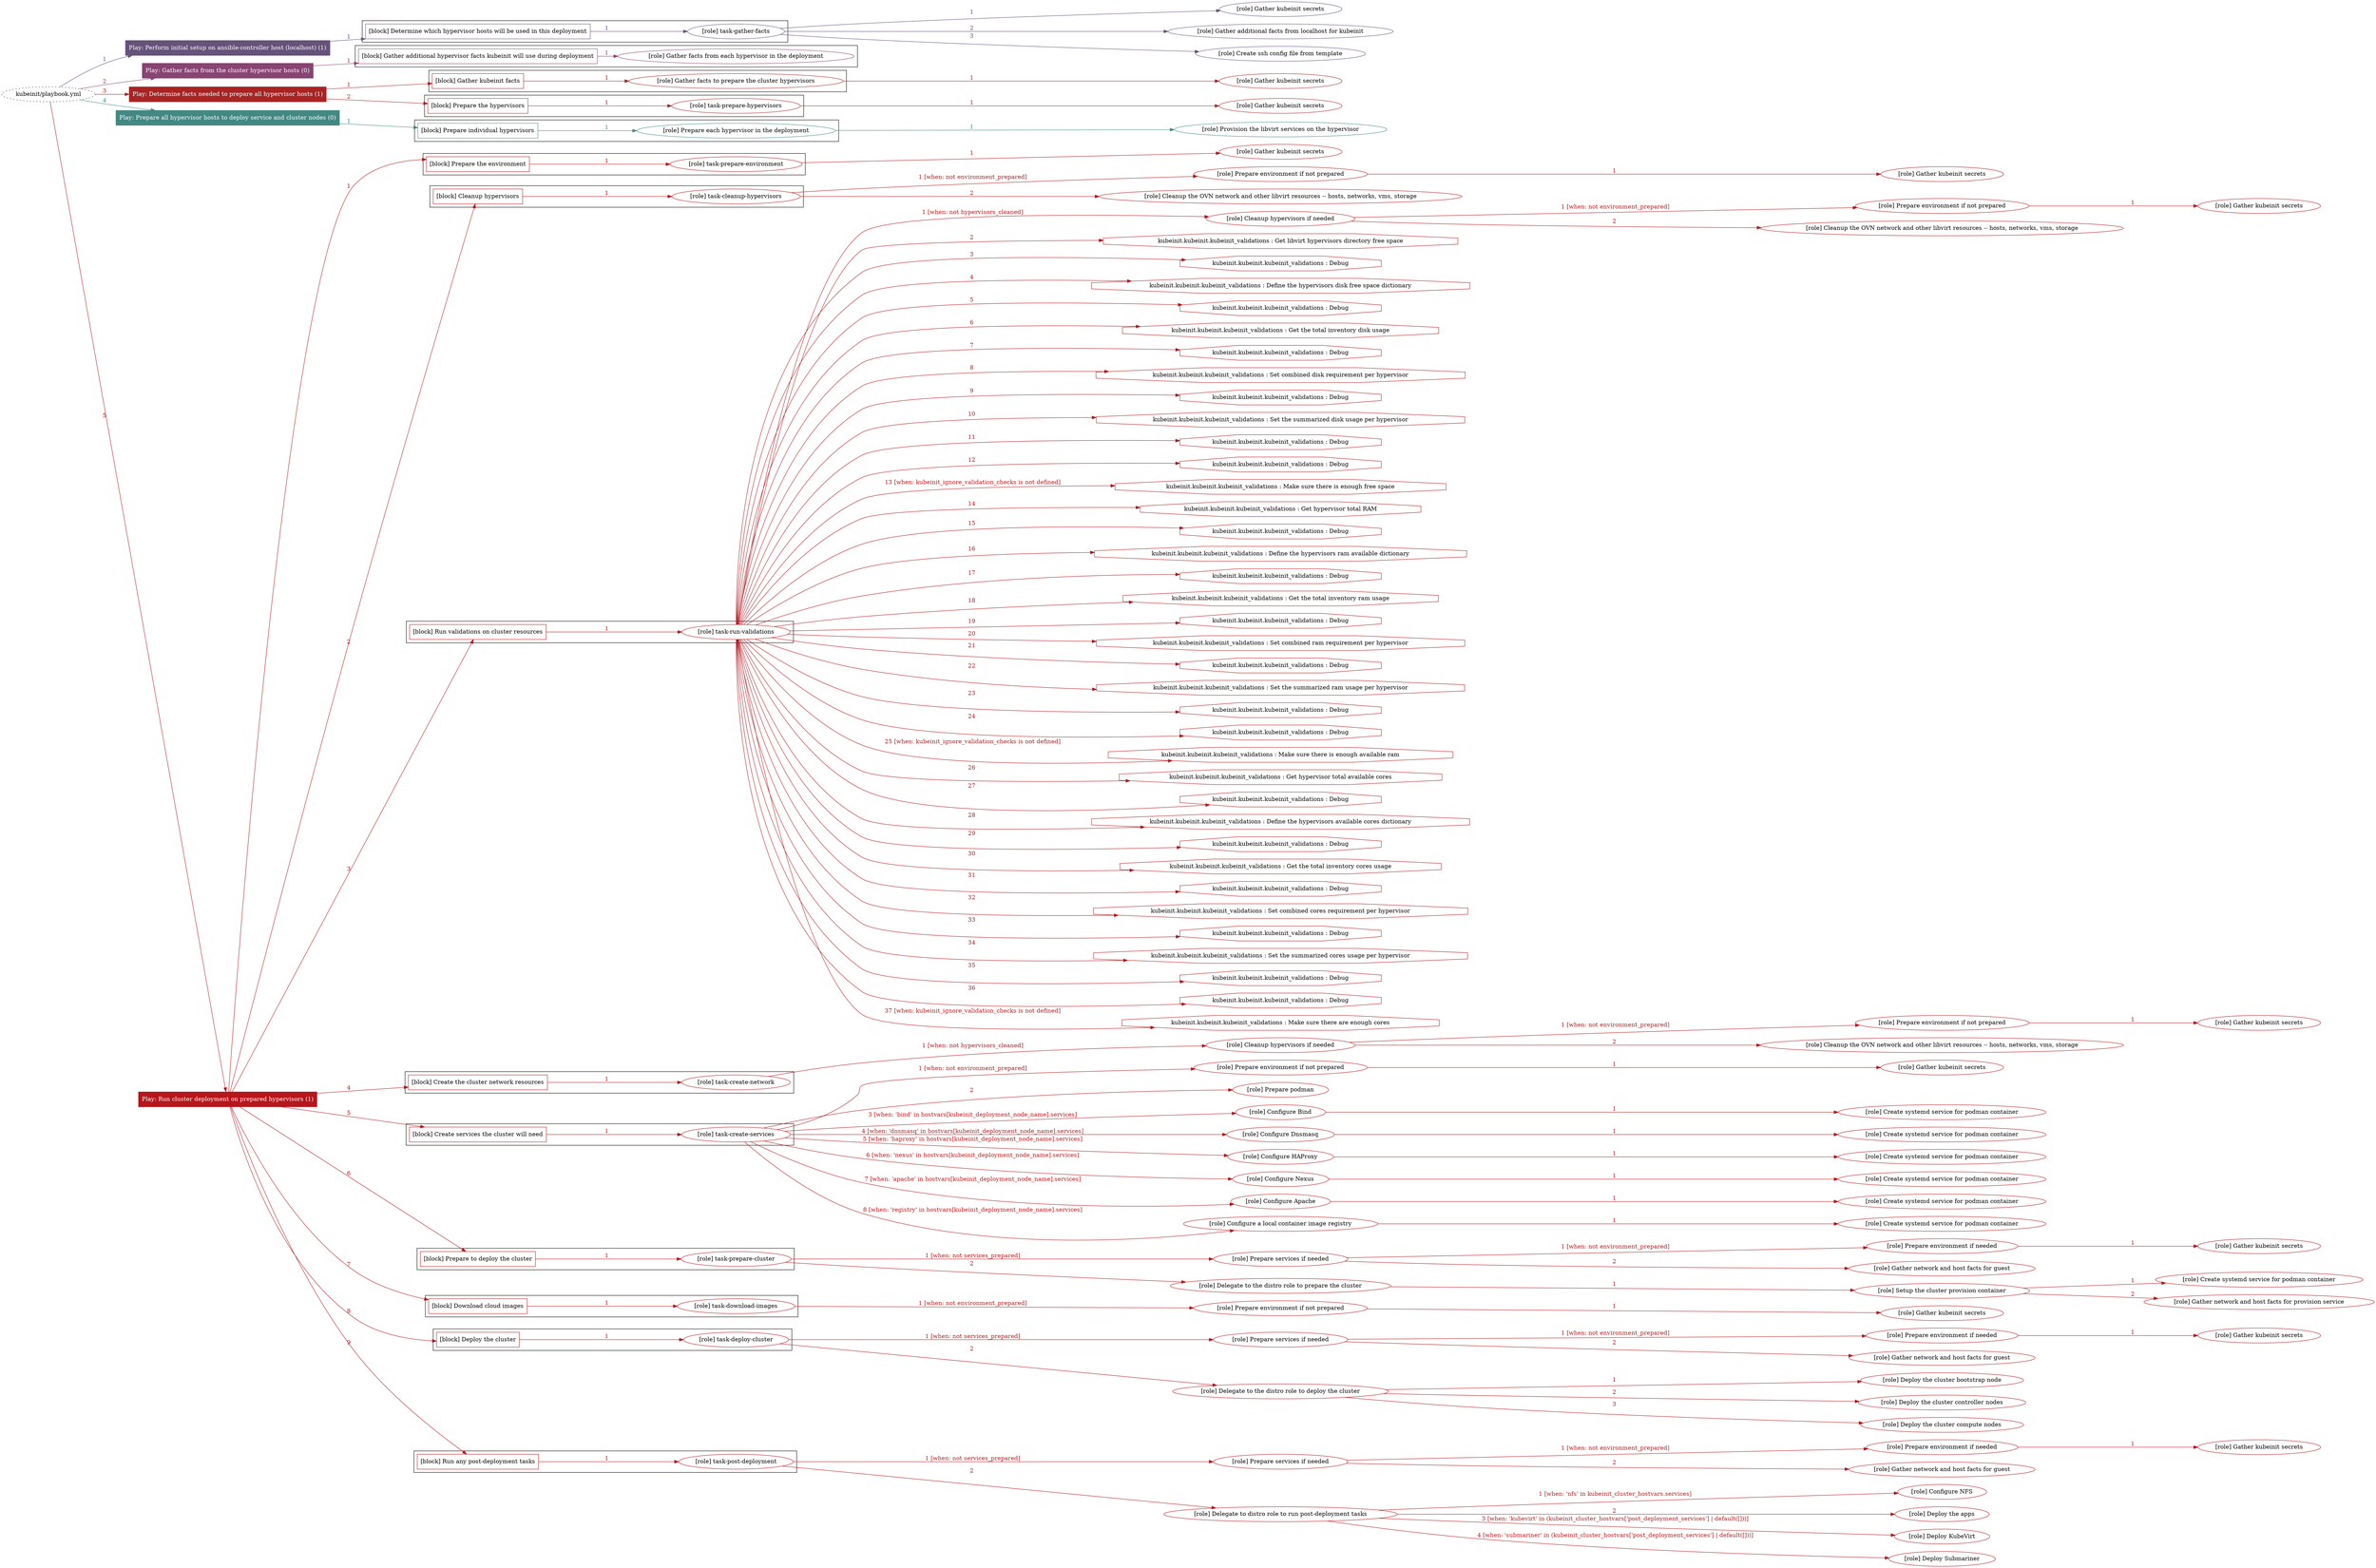 digraph {
	graph [concentrate=true ordering=in rankdir=LR ratio=fill]
	edge [esep=5 sep=10]
	"kubeinit/playbook.yml" [URL="/home/runner/work/kubeinit/kubeinit/kubeinit/playbook.yml" id=playbook_0b7ee392 style=dotted]
	play_385439c7 [label="Play: Perform initial setup on ansible-controller host (localhost) (1)" URL="/home/runner/work/kubeinit/kubeinit/kubeinit/playbook.yml" color="#66527a" fontcolor="#ffffff" id=play_385439c7 shape=box style=filled tooltip=localhost]
	"kubeinit/playbook.yml" -> play_385439c7 [label="1 " color="#66527a" fontcolor="#66527a" id=edge_66143494 labeltooltip="1 " tooltip="1 "]
	subgraph "Gather kubeinit secrets" {
		role_7f6280a8 [label="[role] Gather kubeinit secrets" URL="/home/runner/.ansible/collections/ansible_collections/kubeinit/kubeinit/roles/kubeinit_prepare/tasks/build_hypervisors_group.yml" color="#66527a" id=role_7f6280a8 tooltip="Gather kubeinit secrets"]
	}
	subgraph "Gather additional facts from localhost for kubeinit" {
		role_6ab6c6b9 [label="[role] Gather additional facts from localhost for kubeinit" URL="/home/runner/.ansible/collections/ansible_collections/kubeinit/kubeinit/roles/kubeinit_prepare/tasks/build_hypervisors_group.yml" color="#66527a" id=role_6ab6c6b9 tooltip="Gather additional facts from localhost for kubeinit"]
	}
	subgraph "Create ssh config file from template" {
		role_3297d811 [label="[role] Create ssh config file from template" URL="/home/runner/.ansible/collections/ansible_collections/kubeinit/kubeinit/roles/kubeinit_prepare/tasks/build_hypervisors_group.yml" color="#66527a" id=role_3297d811 tooltip="Create ssh config file from template"]
	}
	subgraph "task-gather-facts" {
		role_69d83ce6 [label="[role] task-gather-facts" URL="/home/runner/work/kubeinit/kubeinit/kubeinit/playbook.yml" color="#66527a" id=role_69d83ce6 tooltip="task-gather-facts"]
		role_69d83ce6 -> role_7f6280a8 [label="1 " color="#66527a" fontcolor="#66527a" id=edge_584d5796 labeltooltip="1 " tooltip="1 "]
		role_69d83ce6 -> role_6ab6c6b9 [label="2 " color="#66527a" fontcolor="#66527a" id=edge_41daaccd labeltooltip="2 " tooltip="2 "]
		role_69d83ce6 -> role_3297d811 [label="3 " color="#66527a" fontcolor="#66527a" id=edge_a0f3348c labeltooltip="3 " tooltip="3 "]
	}
	subgraph "Play: Perform initial setup on ansible-controller host (localhost) (1)" {
		play_385439c7 -> block_381f5508 [label=1 color="#66527a" fontcolor="#66527a" id=edge_83967a1b labeltooltip=1 tooltip=1]
		subgraph cluster_block_381f5508 {
			block_381f5508 [label="[block] Determine which hypervisor hosts will be used in this deployment" URL="/home/runner/work/kubeinit/kubeinit/kubeinit/playbook.yml" color="#66527a" id=block_381f5508 labeltooltip="Determine which hypervisor hosts will be used in this deployment" shape=box tooltip="Determine which hypervisor hosts will be used in this deployment"]
			block_381f5508 -> role_69d83ce6 [label="1 " color="#66527a" fontcolor="#66527a" id=edge_d6d0104a labeltooltip="1 " tooltip="1 "]
		}
	}
	play_c0ae1679 [label="Play: Gather facts from the cluster hypervisor hosts (0)" URL="/home/runner/work/kubeinit/kubeinit/kubeinit/playbook.yml" color="#884473" fontcolor="#ffffff" id=play_c0ae1679 shape=box style=filled tooltip="Play: Gather facts from the cluster hypervisor hosts (0)"]
	"kubeinit/playbook.yml" -> play_c0ae1679 [label="2 " color="#884473" fontcolor="#884473" id=edge_b7473653 labeltooltip="2 " tooltip="2 "]
	subgraph "Gather facts from each hypervisor in the deployment" {
		role_6435d02f [label="[role] Gather facts from each hypervisor in the deployment" URL="/home/runner/work/kubeinit/kubeinit/kubeinit/playbook.yml" color="#884473" id=role_6435d02f tooltip="Gather facts from each hypervisor in the deployment"]
	}
	subgraph "Play: Gather facts from the cluster hypervisor hosts (0)" {
		play_c0ae1679 -> block_8e86108a [label=1 color="#884473" fontcolor="#884473" id=edge_281d7bc8 labeltooltip=1 tooltip=1]
		subgraph cluster_block_8e86108a {
			block_8e86108a [label="[block] Gather additional hypervisor facts kubeinit will use during deployment" URL="/home/runner/work/kubeinit/kubeinit/kubeinit/playbook.yml" color="#884473" id=block_8e86108a labeltooltip="Gather additional hypervisor facts kubeinit will use during deployment" shape=box tooltip="Gather additional hypervisor facts kubeinit will use during deployment"]
			block_8e86108a -> role_6435d02f [label="1 " color="#884473" fontcolor="#884473" id=edge_a534de92 labeltooltip="1 " tooltip="1 "]
		}
	}
	play_3bcaa31c [label="Play: Determine facts needed to prepare all hypervisor hosts (1)" URL="/home/runner/work/kubeinit/kubeinit/kubeinit/playbook.yml" color="#a82424" fontcolor="#ffffff" id=play_3bcaa31c shape=box style=filled tooltip=localhost]
	"kubeinit/playbook.yml" -> play_3bcaa31c [label="3 " color="#a82424" fontcolor="#a82424" id=edge_0caef0f1 labeltooltip="3 " tooltip="3 "]
	subgraph "Gather kubeinit secrets" {
		role_9c966f0c [label="[role] Gather kubeinit secrets" URL="/home/runner/.ansible/collections/ansible_collections/kubeinit/kubeinit/roles/kubeinit_prepare/tasks/gather_kubeinit_facts.yml" color="#a82424" id=role_9c966f0c tooltip="Gather kubeinit secrets"]
	}
	subgraph "Gather facts to prepare the cluster hypervisors" {
		role_a56e99cc [label="[role] Gather facts to prepare the cluster hypervisors" URL="/home/runner/work/kubeinit/kubeinit/kubeinit/playbook.yml" color="#a82424" id=role_a56e99cc tooltip="Gather facts to prepare the cluster hypervisors"]
		role_a56e99cc -> role_9c966f0c [label="1 " color="#a82424" fontcolor="#a82424" id=edge_8f2c37bb labeltooltip="1 " tooltip="1 "]
	}
	subgraph "Gather kubeinit secrets" {
		role_0e2a0214 [label="[role] Gather kubeinit secrets" URL="/home/runner/.ansible/collections/ansible_collections/kubeinit/kubeinit/roles/kubeinit_prepare/tasks/gather_kubeinit_facts.yml" color="#a82424" id=role_0e2a0214 tooltip="Gather kubeinit secrets"]
	}
	subgraph "task-prepare-hypervisors" {
		role_b0c82a8d [label="[role] task-prepare-hypervisors" URL="/home/runner/work/kubeinit/kubeinit/kubeinit/playbook.yml" color="#a82424" id=role_b0c82a8d tooltip="task-prepare-hypervisors"]
		role_b0c82a8d -> role_0e2a0214 [label="1 " color="#a82424" fontcolor="#a82424" id=edge_b866e93d labeltooltip="1 " tooltip="1 "]
	}
	subgraph "Play: Determine facts needed to prepare all hypervisor hosts (1)" {
		play_3bcaa31c -> block_ea6dfbc6 [label=1 color="#a82424" fontcolor="#a82424" id=edge_a4dfe3b6 labeltooltip=1 tooltip=1]
		subgraph cluster_block_ea6dfbc6 {
			block_ea6dfbc6 [label="[block] Gather kubeinit facts" URL="/home/runner/work/kubeinit/kubeinit/kubeinit/playbook.yml" color="#a82424" id=block_ea6dfbc6 labeltooltip="Gather kubeinit facts" shape=box tooltip="Gather kubeinit facts"]
			block_ea6dfbc6 -> role_a56e99cc [label="1 " color="#a82424" fontcolor="#a82424" id=edge_eac9dab0 labeltooltip="1 " tooltip="1 "]
		}
		play_3bcaa31c -> block_384e3488 [label=2 color="#a82424" fontcolor="#a82424" id=edge_b7ab9cc6 labeltooltip=2 tooltip=2]
		subgraph cluster_block_384e3488 {
			block_384e3488 [label="[block] Prepare the hypervisors" URL="/home/runner/work/kubeinit/kubeinit/kubeinit/playbook.yml" color="#a82424" id=block_384e3488 labeltooltip="Prepare the hypervisors" shape=box tooltip="Prepare the hypervisors"]
			block_384e3488 -> role_b0c82a8d [label="1 " color="#a82424" fontcolor="#a82424" id=edge_63dfc6ec labeltooltip="1 " tooltip="1 "]
		}
	}
	play_5d57fd35 [label="Play: Prepare all hypervisor hosts to deploy service and cluster nodes (0)" URL="/home/runner/work/kubeinit/kubeinit/kubeinit/playbook.yml" color="#448883" fontcolor="#ffffff" id=play_5d57fd35 shape=box style=filled tooltip="Play: Prepare all hypervisor hosts to deploy service and cluster nodes (0)"]
	"kubeinit/playbook.yml" -> play_5d57fd35 [label="4 " color="#448883" fontcolor="#448883" id=edge_1ca94f03 labeltooltip="4 " tooltip="4 "]
	subgraph "Provision the libvirt services on the hypervisor" {
		role_0124f6f6 [label="[role] Provision the libvirt services on the hypervisor" URL="/home/runner/.ansible/collections/ansible_collections/kubeinit/kubeinit/roles/kubeinit_prepare/tasks/prepare_hypervisor.yml" color="#448883" id=role_0124f6f6 tooltip="Provision the libvirt services on the hypervisor"]
	}
	subgraph "Prepare each hypervisor in the deployment" {
		role_c56d538c [label="[role] Prepare each hypervisor in the deployment" URL="/home/runner/work/kubeinit/kubeinit/kubeinit/playbook.yml" color="#448883" id=role_c56d538c tooltip="Prepare each hypervisor in the deployment"]
		role_c56d538c -> role_0124f6f6 [label="1 " color="#448883" fontcolor="#448883" id=edge_ead4fc39 labeltooltip="1 " tooltip="1 "]
	}
	subgraph "Play: Prepare all hypervisor hosts to deploy service and cluster nodes (0)" {
		play_5d57fd35 -> block_23a3754a [label=1 color="#448883" fontcolor="#448883" id=edge_60939573 labeltooltip=1 tooltip=1]
		subgraph cluster_block_23a3754a {
			block_23a3754a [label="[block] Prepare individual hypervisors" URL="/home/runner/work/kubeinit/kubeinit/kubeinit/playbook.yml" color="#448883" id=block_23a3754a labeltooltip="Prepare individual hypervisors" shape=box tooltip="Prepare individual hypervisors"]
			block_23a3754a -> role_c56d538c [label="1 " color="#448883" fontcolor="#448883" id=edge_acdb4179 labeltooltip="1 " tooltip="1 "]
		}
	}
	play_3db39726 [label="Play: Run cluster deployment on prepared hypervisors (1)" URL="/home/runner/work/kubeinit/kubeinit/kubeinit/playbook.yml" color="#b6161c" fontcolor="#ffffff" id=play_3db39726 shape=box style=filled tooltip=localhost]
	"kubeinit/playbook.yml" -> play_3db39726 [label="5 " color="#b6161c" fontcolor="#b6161c" id=edge_7ffea325 labeltooltip="5 " tooltip="5 "]
	subgraph "Gather kubeinit secrets" {
		role_adeaf990 [label="[role] Gather kubeinit secrets" URL="/home/runner/.ansible/collections/ansible_collections/kubeinit/kubeinit/roles/kubeinit_prepare/tasks/gather_kubeinit_facts.yml" color="#b6161c" id=role_adeaf990 tooltip="Gather kubeinit secrets"]
	}
	subgraph "task-prepare-environment" {
		role_cfec9acd [label="[role] task-prepare-environment" URL="/home/runner/work/kubeinit/kubeinit/kubeinit/playbook.yml" color="#b6161c" id=role_cfec9acd tooltip="task-prepare-environment"]
		role_cfec9acd -> role_adeaf990 [label="1 " color="#b6161c" fontcolor="#b6161c" id=edge_5a88128c labeltooltip="1 " tooltip="1 "]
	}
	subgraph "Gather kubeinit secrets" {
		role_476baf5a [label="[role] Gather kubeinit secrets" URL="/home/runner/.ansible/collections/ansible_collections/kubeinit/kubeinit/roles/kubeinit_prepare/tasks/gather_kubeinit_facts.yml" color="#b6161c" id=role_476baf5a tooltip="Gather kubeinit secrets"]
	}
	subgraph "Prepare environment if not prepared" {
		role_3bb6331a [label="[role] Prepare environment if not prepared" URL="/home/runner/.ansible/collections/ansible_collections/kubeinit/kubeinit/roles/kubeinit_prepare/tasks/cleanup_hypervisors.yml" color="#b6161c" id=role_3bb6331a tooltip="Prepare environment if not prepared"]
		role_3bb6331a -> role_476baf5a [label="1 " color="#b6161c" fontcolor="#b6161c" id=edge_b0a582e8 labeltooltip="1 " tooltip="1 "]
	}
	subgraph "Cleanup the OVN network and other libvirt resources -- hosts, networks, vms, storage" {
		role_22ce3da4 [label="[role] Cleanup the OVN network and other libvirt resources -- hosts, networks, vms, storage" URL="/home/runner/.ansible/collections/ansible_collections/kubeinit/kubeinit/roles/kubeinit_prepare/tasks/cleanup_hypervisors.yml" color="#b6161c" id=role_22ce3da4 tooltip="Cleanup the OVN network and other libvirt resources -- hosts, networks, vms, storage"]
	}
	subgraph "task-cleanup-hypervisors" {
		role_3cb745a2 [label="[role] task-cleanup-hypervisors" URL="/home/runner/work/kubeinit/kubeinit/kubeinit/playbook.yml" color="#b6161c" id=role_3cb745a2 tooltip="task-cleanup-hypervisors"]
		role_3cb745a2 -> role_3bb6331a [label="1 [when: not environment_prepared]" color="#b6161c" fontcolor="#b6161c" id=edge_2f8dc65f labeltooltip="1 [when: not environment_prepared]" tooltip="1 [when: not environment_prepared]"]
		role_3cb745a2 -> role_22ce3da4 [label="2 " color="#b6161c" fontcolor="#b6161c" id=edge_359a8d33 labeltooltip="2 " tooltip="2 "]
	}
	subgraph "Gather kubeinit secrets" {
		role_e3305e51 [label="[role] Gather kubeinit secrets" URL="/home/runner/.ansible/collections/ansible_collections/kubeinit/kubeinit/roles/kubeinit_prepare/tasks/gather_kubeinit_facts.yml" color="#b6161c" id=role_e3305e51 tooltip="Gather kubeinit secrets"]
	}
	subgraph "Prepare environment if not prepared" {
		role_7777e6eb [label="[role] Prepare environment if not prepared" URL="/home/runner/.ansible/collections/ansible_collections/kubeinit/kubeinit/roles/kubeinit_prepare/tasks/cleanup_hypervisors.yml" color="#b6161c" id=role_7777e6eb tooltip="Prepare environment if not prepared"]
		role_7777e6eb -> role_e3305e51 [label="1 " color="#b6161c" fontcolor="#b6161c" id=edge_a33b7b1b labeltooltip="1 " tooltip="1 "]
	}
	subgraph "Cleanup the OVN network and other libvirt resources -- hosts, networks, vms, storage" {
		role_eda2e5a0 [label="[role] Cleanup the OVN network and other libvirt resources -- hosts, networks, vms, storage" URL="/home/runner/.ansible/collections/ansible_collections/kubeinit/kubeinit/roles/kubeinit_prepare/tasks/cleanup_hypervisors.yml" color="#b6161c" id=role_eda2e5a0 tooltip="Cleanup the OVN network and other libvirt resources -- hosts, networks, vms, storage"]
	}
	subgraph "Cleanup hypervisors if needed" {
		role_8d432491 [label="[role] Cleanup hypervisors if needed" URL="/home/runner/.ansible/collections/ansible_collections/kubeinit/kubeinit/roles/kubeinit_validations/tasks/main.yml" color="#b6161c" id=role_8d432491 tooltip="Cleanup hypervisors if needed"]
		role_8d432491 -> role_7777e6eb [label="1 [when: not environment_prepared]" color="#b6161c" fontcolor="#b6161c" id=edge_9aa1313d labeltooltip="1 [when: not environment_prepared]" tooltip="1 [when: not environment_prepared]"]
		role_8d432491 -> role_eda2e5a0 [label="2 " color="#b6161c" fontcolor="#b6161c" id=edge_b7c55ae8 labeltooltip="2 " tooltip="2 "]
	}
	subgraph "task-run-validations" {
		role_d24325ad [label="[role] task-run-validations" URL="/home/runner/work/kubeinit/kubeinit/kubeinit/playbook.yml" color="#b6161c" id=role_d24325ad tooltip="task-run-validations"]
		role_d24325ad -> role_8d432491 [label="1 [when: not hypervisors_cleaned]" color="#b6161c" fontcolor="#b6161c" id=edge_e4d10545 labeltooltip="1 [when: not hypervisors_cleaned]" tooltip="1 [when: not hypervisors_cleaned]"]
		task_c5d6f144 [label="kubeinit.kubeinit.kubeinit_validations : Get libvirt hypervisors directory free space" URL="/home/runner/.ansible/collections/ansible_collections/kubeinit/kubeinit/roles/kubeinit_validations/tasks/10_libvirt_free_space.yml" color="#b6161c" id=task_c5d6f144 shape=octagon tooltip="kubeinit.kubeinit.kubeinit_validations : Get libvirt hypervisors directory free space"]
		role_d24325ad -> task_c5d6f144 [label="2 " color="#b6161c" fontcolor="#b6161c" id=edge_b91649f7 labeltooltip="2 " tooltip="2 "]
		task_aa125a73 [label="kubeinit.kubeinit.kubeinit_validations : Debug" URL="/home/runner/.ansible/collections/ansible_collections/kubeinit/kubeinit/roles/kubeinit_validations/tasks/10_libvirt_free_space.yml" color="#b6161c" id=task_aa125a73 shape=octagon tooltip="kubeinit.kubeinit.kubeinit_validations : Debug"]
		role_d24325ad -> task_aa125a73 [label="3 " color="#b6161c" fontcolor="#b6161c" id=edge_794c5cfe labeltooltip="3 " tooltip="3 "]
		task_e7d140ad [label="kubeinit.kubeinit.kubeinit_validations : Define the hypervisors disk free space dictionary" URL="/home/runner/.ansible/collections/ansible_collections/kubeinit/kubeinit/roles/kubeinit_validations/tasks/10_libvirt_free_space.yml" color="#b6161c" id=task_e7d140ad shape=octagon tooltip="kubeinit.kubeinit.kubeinit_validations : Define the hypervisors disk free space dictionary"]
		role_d24325ad -> task_e7d140ad [label="4 " color="#b6161c" fontcolor="#b6161c" id=edge_05f492b1 labeltooltip="4 " tooltip="4 "]
		task_f039cdb2 [label="kubeinit.kubeinit.kubeinit_validations : Debug" URL="/home/runner/.ansible/collections/ansible_collections/kubeinit/kubeinit/roles/kubeinit_validations/tasks/10_libvirt_free_space.yml" color="#b6161c" id=task_f039cdb2 shape=octagon tooltip="kubeinit.kubeinit.kubeinit_validations : Debug"]
		role_d24325ad -> task_f039cdb2 [label="5 " color="#b6161c" fontcolor="#b6161c" id=edge_c590fb61 labeltooltip="5 " tooltip="5 "]
		task_eed6144f [label="kubeinit.kubeinit.kubeinit_validations : Get the total inventory disk usage" URL="/home/runner/.ansible/collections/ansible_collections/kubeinit/kubeinit/roles/kubeinit_validations/tasks/10_libvirt_free_space.yml" color="#b6161c" id=task_eed6144f shape=octagon tooltip="kubeinit.kubeinit.kubeinit_validations : Get the total inventory disk usage"]
		role_d24325ad -> task_eed6144f [label="6 " color="#b6161c" fontcolor="#b6161c" id=edge_dcfffe64 labeltooltip="6 " tooltip="6 "]
		task_ff9010e1 [label="kubeinit.kubeinit.kubeinit_validations : Debug" URL="/home/runner/.ansible/collections/ansible_collections/kubeinit/kubeinit/roles/kubeinit_validations/tasks/10_libvirt_free_space.yml" color="#b6161c" id=task_ff9010e1 shape=octagon tooltip="kubeinit.kubeinit.kubeinit_validations : Debug"]
		role_d24325ad -> task_ff9010e1 [label="7 " color="#b6161c" fontcolor="#b6161c" id=edge_c8b603d2 labeltooltip="7 " tooltip="7 "]
		task_8ea42695 [label="kubeinit.kubeinit.kubeinit_validations : Set combined disk requirement per hypervisor" URL="/home/runner/.ansible/collections/ansible_collections/kubeinit/kubeinit/roles/kubeinit_validations/tasks/10_libvirt_free_space.yml" color="#b6161c" id=task_8ea42695 shape=octagon tooltip="kubeinit.kubeinit.kubeinit_validations : Set combined disk requirement per hypervisor"]
		role_d24325ad -> task_8ea42695 [label="8 " color="#b6161c" fontcolor="#b6161c" id=edge_f3accbce labeltooltip="8 " tooltip="8 "]
		task_fbbe04d4 [label="kubeinit.kubeinit.kubeinit_validations : Debug" URL="/home/runner/.ansible/collections/ansible_collections/kubeinit/kubeinit/roles/kubeinit_validations/tasks/10_libvirt_free_space.yml" color="#b6161c" id=task_fbbe04d4 shape=octagon tooltip="kubeinit.kubeinit.kubeinit_validations : Debug"]
		role_d24325ad -> task_fbbe04d4 [label="9 " color="#b6161c" fontcolor="#b6161c" id=edge_1bc351d5 labeltooltip="9 " tooltip="9 "]
		task_e8850c48 [label="kubeinit.kubeinit.kubeinit_validations : Set the summarized disk usage per hypervisor" URL="/home/runner/.ansible/collections/ansible_collections/kubeinit/kubeinit/roles/kubeinit_validations/tasks/10_libvirt_free_space.yml" color="#b6161c" id=task_e8850c48 shape=octagon tooltip="kubeinit.kubeinit.kubeinit_validations : Set the summarized disk usage per hypervisor"]
		role_d24325ad -> task_e8850c48 [label="10 " color="#b6161c" fontcolor="#b6161c" id=edge_ac61f4b3 labeltooltip="10 " tooltip="10 "]
		task_91f3125d [label="kubeinit.kubeinit.kubeinit_validations : Debug" URL="/home/runner/.ansible/collections/ansible_collections/kubeinit/kubeinit/roles/kubeinit_validations/tasks/10_libvirt_free_space.yml" color="#b6161c" id=task_91f3125d shape=octagon tooltip="kubeinit.kubeinit.kubeinit_validations : Debug"]
		role_d24325ad -> task_91f3125d [label="11 " color="#b6161c" fontcolor="#b6161c" id=edge_2814085e labeltooltip="11 " tooltip="11 "]
		task_d9ea04c9 [label="kubeinit.kubeinit.kubeinit_validations : Debug" URL="/home/runner/.ansible/collections/ansible_collections/kubeinit/kubeinit/roles/kubeinit_validations/tasks/10_libvirt_free_space.yml" color="#b6161c" id=task_d9ea04c9 shape=octagon tooltip="kubeinit.kubeinit.kubeinit_validations : Debug"]
		role_d24325ad -> task_d9ea04c9 [label="12 " color="#b6161c" fontcolor="#b6161c" id=edge_a7485f8b labeltooltip="12 " tooltip="12 "]
		task_41146b47 [label="kubeinit.kubeinit.kubeinit_validations : Make sure there is enough free space" URL="/home/runner/.ansible/collections/ansible_collections/kubeinit/kubeinit/roles/kubeinit_validations/tasks/10_libvirt_free_space.yml" color="#b6161c" id=task_41146b47 shape=octagon tooltip="kubeinit.kubeinit.kubeinit_validations : Make sure there is enough free space"]
		role_d24325ad -> task_41146b47 [label="13 [when: kubeinit_ignore_validation_checks is not defined]" color="#b6161c" fontcolor="#b6161c" id=edge_1c9b3183 labeltooltip="13 [when: kubeinit_ignore_validation_checks is not defined]" tooltip="13 [when: kubeinit_ignore_validation_checks is not defined]"]
		task_87c87bba [label="kubeinit.kubeinit.kubeinit_validations : Get hypervisor total RAM" URL="/home/runner/.ansible/collections/ansible_collections/kubeinit/kubeinit/roles/kubeinit_validations/tasks/20_libvirt_available_ram.yml" color="#b6161c" id=task_87c87bba shape=octagon tooltip="kubeinit.kubeinit.kubeinit_validations : Get hypervisor total RAM"]
		role_d24325ad -> task_87c87bba [label="14 " color="#b6161c" fontcolor="#b6161c" id=edge_910c475a labeltooltip="14 " tooltip="14 "]
		task_55931335 [label="kubeinit.kubeinit.kubeinit_validations : Debug" URL="/home/runner/.ansible/collections/ansible_collections/kubeinit/kubeinit/roles/kubeinit_validations/tasks/20_libvirt_available_ram.yml" color="#b6161c" id=task_55931335 shape=octagon tooltip="kubeinit.kubeinit.kubeinit_validations : Debug"]
		role_d24325ad -> task_55931335 [label="15 " color="#b6161c" fontcolor="#b6161c" id=edge_7259c580 labeltooltip="15 " tooltip="15 "]
		task_bb89b256 [label="kubeinit.kubeinit.kubeinit_validations : Define the hypervisors ram available dictionary" URL="/home/runner/.ansible/collections/ansible_collections/kubeinit/kubeinit/roles/kubeinit_validations/tasks/20_libvirt_available_ram.yml" color="#b6161c" id=task_bb89b256 shape=octagon tooltip="kubeinit.kubeinit.kubeinit_validations : Define the hypervisors ram available dictionary"]
		role_d24325ad -> task_bb89b256 [label="16 " color="#b6161c" fontcolor="#b6161c" id=edge_dfd245a2 labeltooltip="16 " tooltip="16 "]
		task_80f96414 [label="kubeinit.kubeinit.kubeinit_validations : Debug" URL="/home/runner/.ansible/collections/ansible_collections/kubeinit/kubeinit/roles/kubeinit_validations/tasks/20_libvirt_available_ram.yml" color="#b6161c" id=task_80f96414 shape=octagon tooltip="kubeinit.kubeinit.kubeinit_validations : Debug"]
		role_d24325ad -> task_80f96414 [label="17 " color="#b6161c" fontcolor="#b6161c" id=edge_9d1ae62a labeltooltip="17 " tooltip="17 "]
		task_e430e75a [label="kubeinit.kubeinit.kubeinit_validations : Get the total inventory ram usage" URL="/home/runner/.ansible/collections/ansible_collections/kubeinit/kubeinit/roles/kubeinit_validations/tasks/20_libvirt_available_ram.yml" color="#b6161c" id=task_e430e75a shape=octagon tooltip="kubeinit.kubeinit.kubeinit_validations : Get the total inventory ram usage"]
		role_d24325ad -> task_e430e75a [label="18 " color="#b6161c" fontcolor="#b6161c" id=edge_2883e7f7 labeltooltip="18 " tooltip="18 "]
		task_38d5fa40 [label="kubeinit.kubeinit.kubeinit_validations : Debug" URL="/home/runner/.ansible/collections/ansible_collections/kubeinit/kubeinit/roles/kubeinit_validations/tasks/20_libvirt_available_ram.yml" color="#b6161c" id=task_38d5fa40 shape=octagon tooltip="kubeinit.kubeinit.kubeinit_validations : Debug"]
		role_d24325ad -> task_38d5fa40 [label="19 " color="#b6161c" fontcolor="#b6161c" id=edge_d3b8a30a labeltooltip="19 " tooltip="19 "]
		task_c9b942ec [label="kubeinit.kubeinit.kubeinit_validations : Set combined ram requirement per hypervisor" URL="/home/runner/.ansible/collections/ansible_collections/kubeinit/kubeinit/roles/kubeinit_validations/tasks/20_libvirt_available_ram.yml" color="#b6161c" id=task_c9b942ec shape=octagon tooltip="kubeinit.kubeinit.kubeinit_validations : Set combined ram requirement per hypervisor"]
		role_d24325ad -> task_c9b942ec [label="20 " color="#b6161c" fontcolor="#b6161c" id=edge_6ef334e7 labeltooltip="20 " tooltip="20 "]
		task_24ce5867 [label="kubeinit.kubeinit.kubeinit_validations : Debug" URL="/home/runner/.ansible/collections/ansible_collections/kubeinit/kubeinit/roles/kubeinit_validations/tasks/20_libvirt_available_ram.yml" color="#b6161c" id=task_24ce5867 shape=octagon tooltip="kubeinit.kubeinit.kubeinit_validations : Debug"]
		role_d24325ad -> task_24ce5867 [label="21 " color="#b6161c" fontcolor="#b6161c" id=edge_3330bebc labeltooltip="21 " tooltip="21 "]
		task_ab351401 [label="kubeinit.kubeinit.kubeinit_validations : Set the summarized ram usage per hypervisor" URL="/home/runner/.ansible/collections/ansible_collections/kubeinit/kubeinit/roles/kubeinit_validations/tasks/20_libvirt_available_ram.yml" color="#b6161c" id=task_ab351401 shape=octagon tooltip="kubeinit.kubeinit.kubeinit_validations : Set the summarized ram usage per hypervisor"]
		role_d24325ad -> task_ab351401 [label="22 " color="#b6161c" fontcolor="#b6161c" id=edge_8289a8a9 labeltooltip="22 " tooltip="22 "]
		task_19a54c28 [label="kubeinit.kubeinit.kubeinit_validations : Debug" URL="/home/runner/.ansible/collections/ansible_collections/kubeinit/kubeinit/roles/kubeinit_validations/tasks/20_libvirt_available_ram.yml" color="#b6161c" id=task_19a54c28 shape=octagon tooltip="kubeinit.kubeinit.kubeinit_validations : Debug"]
		role_d24325ad -> task_19a54c28 [label="23 " color="#b6161c" fontcolor="#b6161c" id=edge_dbb5198e labeltooltip="23 " tooltip="23 "]
		task_571091ef [label="kubeinit.kubeinit.kubeinit_validations : Debug" URL="/home/runner/.ansible/collections/ansible_collections/kubeinit/kubeinit/roles/kubeinit_validations/tasks/20_libvirt_available_ram.yml" color="#b6161c" id=task_571091ef shape=octagon tooltip="kubeinit.kubeinit.kubeinit_validations : Debug"]
		role_d24325ad -> task_571091ef [label="24 " color="#b6161c" fontcolor="#b6161c" id=edge_4a9daed4 labeltooltip="24 " tooltip="24 "]
		task_77f5d02f [label="kubeinit.kubeinit.kubeinit_validations : Make sure there is enough available ram" URL="/home/runner/.ansible/collections/ansible_collections/kubeinit/kubeinit/roles/kubeinit_validations/tasks/20_libvirt_available_ram.yml" color="#b6161c" id=task_77f5d02f shape=octagon tooltip="kubeinit.kubeinit.kubeinit_validations : Make sure there is enough available ram"]
		role_d24325ad -> task_77f5d02f [label="25 [when: kubeinit_ignore_validation_checks is not defined]" color="#b6161c" fontcolor="#b6161c" id=edge_c6012604 labeltooltip="25 [when: kubeinit_ignore_validation_checks is not defined]" tooltip="25 [when: kubeinit_ignore_validation_checks is not defined]"]
		task_3dd4826a [label="kubeinit.kubeinit.kubeinit_validations : Get hypervisor total available cores" URL="/home/runner/.ansible/collections/ansible_collections/kubeinit/kubeinit/roles/kubeinit_validations/tasks/30_libvirt_check_cpu_cores.yml" color="#b6161c" id=task_3dd4826a shape=octagon tooltip="kubeinit.kubeinit.kubeinit_validations : Get hypervisor total available cores"]
		role_d24325ad -> task_3dd4826a [label="26 " color="#b6161c" fontcolor="#b6161c" id=edge_6035acf0 labeltooltip="26 " tooltip="26 "]
		task_eff7c2cf [label="kubeinit.kubeinit.kubeinit_validations : Debug" URL="/home/runner/.ansible/collections/ansible_collections/kubeinit/kubeinit/roles/kubeinit_validations/tasks/30_libvirt_check_cpu_cores.yml" color="#b6161c" id=task_eff7c2cf shape=octagon tooltip="kubeinit.kubeinit.kubeinit_validations : Debug"]
		role_d24325ad -> task_eff7c2cf [label="27 " color="#b6161c" fontcolor="#b6161c" id=edge_ce0f2fc9 labeltooltip="27 " tooltip="27 "]
		task_c63eb806 [label="kubeinit.kubeinit.kubeinit_validations : Define the hypervisors available cores dictionary" URL="/home/runner/.ansible/collections/ansible_collections/kubeinit/kubeinit/roles/kubeinit_validations/tasks/30_libvirt_check_cpu_cores.yml" color="#b6161c" id=task_c63eb806 shape=octagon tooltip="kubeinit.kubeinit.kubeinit_validations : Define the hypervisors available cores dictionary"]
		role_d24325ad -> task_c63eb806 [label="28 " color="#b6161c" fontcolor="#b6161c" id=edge_4408565e labeltooltip="28 " tooltip="28 "]
		task_84cef563 [label="kubeinit.kubeinit.kubeinit_validations : Debug" URL="/home/runner/.ansible/collections/ansible_collections/kubeinit/kubeinit/roles/kubeinit_validations/tasks/30_libvirt_check_cpu_cores.yml" color="#b6161c" id=task_84cef563 shape=octagon tooltip="kubeinit.kubeinit.kubeinit_validations : Debug"]
		role_d24325ad -> task_84cef563 [label="29 " color="#b6161c" fontcolor="#b6161c" id=edge_aa6ffa7a labeltooltip="29 " tooltip="29 "]
		task_66175593 [label="kubeinit.kubeinit.kubeinit_validations : Get the total inventory cores usage" URL="/home/runner/.ansible/collections/ansible_collections/kubeinit/kubeinit/roles/kubeinit_validations/tasks/30_libvirt_check_cpu_cores.yml" color="#b6161c" id=task_66175593 shape=octagon tooltip="kubeinit.kubeinit.kubeinit_validations : Get the total inventory cores usage"]
		role_d24325ad -> task_66175593 [label="30 " color="#b6161c" fontcolor="#b6161c" id=edge_a3518638 labeltooltip="30 " tooltip="30 "]
		task_7106e739 [label="kubeinit.kubeinit.kubeinit_validations : Debug" URL="/home/runner/.ansible/collections/ansible_collections/kubeinit/kubeinit/roles/kubeinit_validations/tasks/30_libvirt_check_cpu_cores.yml" color="#b6161c" id=task_7106e739 shape=octagon tooltip="kubeinit.kubeinit.kubeinit_validations : Debug"]
		role_d24325ad -> task_7106e739 [label="31 " color="#b6161c" fontcolor="#b6161c" id=edge_fd9799b9 labeltooltip="31 " tooltip="31 "]
		task_980d9fb6 [label="kubeinit.kubeinit.kubeinit_validations : Set combined cores requirement per hypervisor" URL="/home/runner/.ansible/collections/ansible_collections/kubeinit/kubeinit/roles/kubeinit_validations/tasks/30_libvirt_check_cpu_cores.yml" color="#b6161c" id=task_980d9fb6 shape=octagon tooltip="kubeinit.kubeinit.kubeinit_validations : Set combined cores requirement per hypervisor"]
		role_d24325ad -> task_980d9fb6 [label="32 " color="#b6161c" fontcolor="#b6161c" id=edge_bfb99895 labeltooltip="32 " tooltip="32 "]
		task_7ae47726 [label="kubeinit.kubeinit.kubeinit_validations : Debug" URL="/home/runner/.ansible/collections/ansible_collections/kubeinit/kubeinit/roles/kubeinit_validations/tasks/30_libvirt_check_cpu_cores.yml" color="#b6161c" id=task_7ae47726 shape=octagon tooltip="kubeinit.kubeinit.kubeinit_validations : Debug"]
		role_d24325ad -> task_7ae47726 [label="33 " color="#b6161c" fontcolor="#b6161c" id=edge_7fa4081f labeltooltip="33 " tooltip="33 "]
		task_57d1d737 [label="kubeinit.kubeinit.kubeinit_validations : Set the summarized cores usage per hypervisor" URL="/home/runner/.ansible/collections/ansible_collections/kubeinit/kubeinit/roles/kubeinit_validations/tasks/30_libvirt_check_cpu_cores.yml" color="#b6161c" id=task_57d1d737 shape=octagon tooltip="kubeinit.kubeinit.kubeinit_validations : Set the summarized cores usage per hypervisor"]
		role_d24325ad -> task_57d1d737 [label="34 " color="#b6161c" fontcolor="#b6161c" id=edge_48428128 labeltooltip="34 " tooltip="34 "]
		task_cd703003 [label="kubeinit.kubeinit.kubeinit_validations : Debug" URL="/home/runner/.ansible/collections/ansible_collections/kubeinit/kubeinit/roles/kubeinit_validations/tasks/30_libvirt_check_cpu_cores.yml" color="#b6161c" id=task_cd703003 shape=octagon tooltip="kubeinit.kubeinit.kubeinit_validations : Debug"]
		role_d24325ad -> task_cd703003 [label="35 " color="#b6161c" fontcolor="#b6161c" id=edge_aa90b1b9 labeltooltip="35 " tooltip="35 "]
		task_2ccd84ae [label="kubeinit.kubeinit.kubeinit_validations : Debug" URL="/home/runner/.ansible/collections/ansible_collections/kubeinit/kubeinit/roles/kubeinit_validations/tasks/30_libvirt_check_cpu_cores.yml" color="#b6161c" id=task_2ccd84ae shape=octagon tooltip="kubeinit.kubeinit.kubeinit_validations : Debug"]
		role_d24325ad -> task_2ccd84ae [label="36 " color="#b6161c" fontcolor="#b6161c" id=edge_d3c30302 labeltooltip="36 " tooltip="36 "]
		task_19afa85c [label="kubeinit.kubeinit.kubeinit_validations : Make sure there are enough cores" URL="/home/runner/.ansible/collections/ansible_collections/kubeinit/kubeinit/roles/kubeinit_validations/tasks/30_libvirt_check_cpu_cores.yml" color="#b6161c" id=task_19afa85c shape=octagon tooltip="kubeinit.kubeinit.kubeinit_validations : Make sure there are enough cores"]
		role_d24325ad -> task_19afa85c [label="37 [when: kubeinit_ignore_validation_checks is not defined]" color="#b6161c" fontcolor="#b6161c" id=edge_893219ae labeltooltip="37 [when: kubeinit_ignore_validation_checks is not defined]" tooltip="37 [when: kubeinit_ignore_validation_checks is not defined]"]
	}
	subgraph "Gather kubeinit secrets" {
		role_4297a141 [label="[role] Gather kubeinit secrets" URL="/home/runner/.ansible/collections/ansible_collections/kubeinit/kubeinit/roles/kubeinit_prepare/tasks/gather_kubeinit_facts.yml" color="#b6161c" id=role_4297a141 tooltip="Gather kubeinit secrets"]
	}
	subgraph "Prepare environment if not prepared" {
		role_a56796c3 [label="[role] Prepare environment if not prepared" URL="/home/runner/.ansible/collections/ansible_collections/kubeinit/kubeinit/roles/kubeinit_prepare/tasks/cleanup_hypervisors.yml" color="#b6161c" id=role_a56796c3 tooltip="Prepare environment if not prepared"]
		role_a56796c3 -> role_4297a141 [label="1 " color="#b6161c" fontcolor="#b6161c" id=edge_5d58fbbc labeltooltip="1 " tooltip="1 "]
	}
	subgraph "Cleanup the OVN network and other libvirt resources -- hosts, networks, vms, storage" {
		role_01f74f1d [label="[role] Cleanup the OVN network and other libvirt resources -- hosts, networks, vms, storage" URL="/home/runner/.ansible/collections/ansible_collections/kubeinit/kubeinit/roles/kubeinit_prepare/tasks/cleanup_hypervisors.yml" color="#b6161c" id=role_01f74f1d tooltip="Cleanup the OVN network and other libvirt resources -- hosts, networks, vms, storage"]
	}
	subgraph "Cleanup hypervisors if needed" {
		role_7bd30d3f [label="[role] Cleanup hypervisors if needed" URL="/home/runner/.ansible/collections/ansible_collections/kubeinit/kubeinit/roles/kubeinit_libvirt/tasks/create_network.yml" color="#b6161c" id=role_7bd30d3f tooltip="Cleanup hypervisors if needed"]
		role_7bd30d3f -> role_a56796c3 [label="1 [when: not environment_prepared]" color="#b6161c" fontcolor="#b6161c" id=edge_f13fb032 labeltooltip="1 [when: not environment_prepared]" tooltip="1 [when: not environment_prepared]"]
		role_7bd30d3f -> role_01f74f1d [label="2 " color="#b6161c" fontcolor="#b6161c" id=edge_29723b52 labeltooltip="2 " tooltip="2 "]
	}
	subgraph "task-create-network" {
		role_20d082a3 [label="[role] task-create-network" URL="/home/runner/work/kubeinit/kubeinit/kubeinit/playbook.yml" color="#b6161c" id=role_20d082a3 tooltip="task-create-network"]
		role_20d082a3 -> role_7bd30d3f [label="1 [when: not hypervisors_cleaned]" color="#b6161c" fontcolor="#b6161c" id=edge_3a5dab8f labeltooltip="1 [when: not hypervisors_cleaned]" tooltip="1 [when: not hypervisors_cleaned]"]
	}
	subgraph "Gather kubeinit secrets" {
		role_780a23c6 [label="[role] Gather kubeinit secrets" URL="/home/runner/.ansible/collections/ansible_collections/kubeinit/kubeinit/roles/kubeinit_prepare/tasks/gather_kubeinit_facts.yml" color="#b6161c" id=role_780a23c6 tooltip="Gather kubeinit secrets"]
	}
	subgraph "Prepare environment if not prepared" {
		role_322d349f [label="[role] Prepare environment if not prepared" URL="/home/runner/.ansible/collections/ansible_collections/kubeinit/kubeinit/roles/kubeinit_services/tasks/main.yml" color="#b6161c" id=role_322d349f tooltip="Prepare environment if not prepared"]
		role_322d349f -> role_780a23c6 [label="1 " color="#b6161c" fontcolor="#b6161c" id=edge_1941e2f5 labeltooltip="1 " tooltip="1 "]
	}
	subgraph "Prepare podman" {
		role_2284646a [label="[role] Prepare podman" URL="/home/runner/.ansible/collections/ansible_collections/kubeinit/kubeinit/roles/kubeinit_services/tasks/00_create_service_pod.yml" color="#b6161c" id=role_2284646a tooltip="Prepare podman"]
	}
	subgraph "Create systemd service for podman container" {
		role_d1d22cad [label="[role] Create systemd service for podman container" URL="/home/runner/.ansible/collections/ansible_collections/kubeinit/kubeinit/roles/kubeinit_bind/tasks/main.yml" color="#b6161c" id=role_d1d22cad tooltip="Create systemd service for podman container"]
	}
	subgraph "Configure Bind" {
		role_2e09b3cf [label="[role] Configure Bind" URL="/home/runner/.ansible/collections/ansible_collections/kubeinit/kubeinit/roles/kubeinit_services/tasks/start_services_containers.yml" color="#b6161c" id=role_2e09b3cf tooltip="Configure Bind"]
		role_2e09b3cf -> role_d1d22cad [label="1 " color="#b6161c" fontcolor="#b6161c" id=edge_551e98c3 labeltooltip="1 " tooltip="1 "]
	}
	subgraph "Create systemd service for podman container" {
		role_94285d64 [label="[role] Create systemd service for podman container" URL="/home/runner/.ansible/collections/ansible_collections/kubeinit/kubeinit/roles/kubeinit_dnsmasq/tasks/main.yml" color="#b6161c" id=role_94285d64 tooltip="Create systemd service for podman container"]
	}
	subgraph "Configure Dnsmasq" {
		role_900cdb3b [label="[role] Configure Dnsmasq" URL="/home/runner/.ansible/collections/ansible_collections/kubeinit/kubeinit/roles/kubeinit_services/tasks/start_services_containers.yml" color="#b6161c" id=role_900cdb3b tooltip="Configure Dnsmasq"]
		role_900cdb3b -> role_94285d64 [label="1 " color="#b6161c" fontcolor="#b6161c" id=edge_f6de26bf labeltooltip="1 " tooltip="1 "]
	}
	subgraph "Create systemd service for podman container" {
		role_94fe7cf5 [label="[role] Create systemd service for podman container" URL="/home/runner/.ansible/collections/ansible_collections/kubeinit/kubeinit/roles/kubeinit_haproxy/tasks/main.yml" color="#b6161c" id=role_94fe7cf5 tooltip="Create systemd service for podman container"]
	}
	subgraph "Configure HAProxy" {
		role_bb36debe [label="[role] Configure HAProxy" URL="/home/runner/.ansible/collections/ansible_collections/kubeinit/kubeinit/roles/kubeinit_services/tasks/start_services_containers.yml" color="#b6161c" id=role_bb36debe tooltip="Configure HAProxy"]
		role_bb36debe -> role_94fe7cf5 [label="1 " color="#b6161c" fontcolor="#b6161c" id=edge_0aa44b6b labeltooltip="1 " tooltip="1 "]
	}
	subgraph "Create systemd service for podman container" {
		role_d43b423d [label="[role] Create systemd service for podman container" URL="/home/runner/.ansible/collections/ansible_collections/kubeinit/kubeinit/roles/kubeinit_nexus/tasks/main.yml" color="#b6161c" id=role_d43b423d tooltip="Create systemd service for podman container"]
	}
	subgraph "Configure Nexus" {
		role_9d2f424b [label="[role] Configure Nexus" URL="/home/runner/.ansible/collections/ansible_collections/kubeinit/kubeinit/roles/kubeinit_services/tasks/start_services_containers.yml" color="#b6161c" id=role_9d2f424b tooltip="Configure Nexus"]
		role_9d2f424b -> role_d43b423d [label="1 " color="#b6161c" fontcolor="#b6161c" id=edge_9d5821a0 labeltooltip="1 " tooltip="1 "]
	}
	subgraph "Create systemd service for podman container" {
		role_e2d01ffd [label="[role] Create systemd service for podman container" URL="/home/runner/.ansible/collections/ansible_collections/kubeinit/kubeinit/roles/kubeinit_apache/tasks/main.yml" color="#b6161c" id=role_e2d01ffd tooltip="Create systemd service for podman container"]
	}
	subgraph "Configure Apache" {
		role_59e52d40 [label="[role] Configure Apache" URL="/home/runner/.ansible/collections/ansible_collections/kubeinit/kubeinit/roles/kubeinit_services/tasks/start_services_containers.yml" color="#b6161c" id=role_59e52d40 tooltip="Configure Apache"]
		role_59e52d40 -> role_e2d01ffd [label="1 " color="#b6161c" fontcolor="#b6161c" id=edge_7aa77552 labeltooltip="1 " tooltip="1 "]
	}
	subgraph "Create systemd service for podman container" {
		role_55d3d749 [label="[role] Create systemd service for podman container" URL="/home/runner/.ansible/collections/ansible_collections/kubeinit/kubeinit/roles/kubeinit_registry/tasks/main.yml" color="#b6161c" id=role_55d3d749 tooltip="Create systemd service for podman container"]
	}
	subgraph "Configure a local container image registry" {
		role_814ac911 [label="[role] Configure a local container image registry" URL="/home/runner/.ansible/collections/ansible_collections/kubeinit/kubeinit/roles/kubeinit_services/tasks/start_services_containers.yml" color="#b6161c" id=role_814ac911 tooltip="Configure a local container image registry"]
		role_814ac911 -> role_55d3d749 [label="1 " color="#b6161c" fontcolor="#b6161c" id=edge_6378f9b1 labeltooltip="1 " tooltip="1 "]
	}
	subgraph "task-create-services" {
		role_9e5754d3 [label="[role] task-create-services" URL="/home/runner/work/kubeinit/kubeinit/kubeinit/playbook.yml" color="#b6161c" id=role_9e5754d3 tooltip="task-create-services"]
		role_9e5754d3 -> role_322d349f [label="1 [when: not environment_prepared]" color="#b6161c" fontcolor="#b6161c" id=edge_c40129db labeltooltip="1 [when: not environment_prepared]" tooltip="1 [when: not environment_prepared]"]
		role_9e5754d3 -> role_2284646a [label="2 " color="#b6161c" fontcolor="#b6161c" id=edge_51b0d9e7 labeltooltip="2 " tooltip="2 "]
		role_9e5754d3 -> role_2e09b3cf [label="3 [when: 'bind' in hostvars[kubeinit_deployment_node_name].services]" color="#b6161c" fontcolor="#b6161c" id=edge_6cda261d labeltooltip="3 [when: 'bind' in hostvars[kubeinit_deployment_node_name].services]" tooltip="3 [when: 'bind' in hostvars[kubeinit_deployment_node_name].services]"]
		role_9e5754d3 -> role_900cdb3b [label="4 [when: 'dnsmasq' in hostvars[kubeinit_deployment_node_name].services]" color="#b6161c" fontcolor="#b6161c" id=edge_3be07a37 labeltooltip="4 [when: 'dnsmasq' in hostvars[kubeinit_deployment_node_name].services]" tooltip="4 [when: 'dnsmasq' in hostvars[kubeinit_deployment_node_name].services]"]
		role_9e5754d3 -> role_bb36debe [label="5 [when: 'haproxy' in hostvars[kubeinit_deployment_node_name].services]" color="#b6161c" fontcolor="#b6161c" id=edge_7af15d47 labeltooltip="5 [when: 'haproxy' in hostvars[kubeinit_deployment_node_name].services]" tooltip="5 [when: 'haproxy' in hostvars[kubeinit_deployment_node_name].services]"]
		role_9e5754d3 -> role_9d2f424b [label="6 [when: 'nexus' in hostvars[kubeinit_deployment_node_name].services]" color="#b6161c" fontcolor="#b6161c" id=edge_02aa2646 labeltooltip="6 [when: 'nexus' in hostvars[kubeinit_deployment_node_name].services]" tooltip="6 [when: 'nexus' in hostvars[kubeinit_deployment_node_name].services]"]
		role_9e5754d3 -> role_59e52d40 [label="7 [when: 'apache' in hostvars[kubeinit_deployment_node_name].services]" color="#b6161c" fontcolor="#b6161c" id=edge_4d5694b2 labeltooltip="7 [when: 'apache' in hostvars[kubeinit_deployment_node_name].services]" tooltip="7 [when: 'apache' in hostvars[kubeinit_deployment_node_name].services]"]
		role_9e5754d3 -> role_814ac911 [label="8 [when: 'registry' in hostvars[kubeinit_deployment_node_name].services]" color="#b6161c" fontcolor="#b6161c" id=edge_5b018575 labeltooltip="8 [when: 'registry' in hostvars[kubeinit_deployment_node_name].services]" tooltip="8 [when: 'registry' in hostvars[kubeinit_deployment_node_name].services]"]
	}
	subgraph "Gather kubeinit secrets" {
		role_09593b31 [label="[role] Gather kubeinit secrets" URL="/home/runner/.ansible/collections/ansible_collections/kubeinit/kubeinit/roles/kubeinit_prepare/tasks/gather_kubeinit_facts.yml" color="#b6161c" id=role_09593b31 tooltip="Gather kubeinit secrets"]
	}
	subgraph "Prepare environment if needed" {
		role_9b35c610 [label="[role] Prepare environment if needed" URL="/home/runner/.ansible/collections/ansible_collections/kubeinit/kubeinit/roles/kubeinit_services/tasks/prepare_services.yml" color="#b6161c" id=role_9b35c610 tooltip="Prepare environment if needed"]
		role_9b35c610 -> role_09593b31 [label="1 " color="#b6161c" fontcolor="#b6161c" id=edge_4ad2f74b labeltooltip="1 " tooltip="1 "]
	}
	subgraph "Gather network and host facts for guest" {
		role_16162f74 [label="[role] Gather network and host facts for guest" URL="/home/runner/.ansible/collections/ansible_collections/kubeinit/kubeinit/roles/kubeinit_services/tasks/prepare_services.yml" color="#b6161c" id=role_16162f74 tooltip="Gather network and host facts for guest"]
	}
	subgraph "Prepare services if needed" {
		role_024caaee [label="[role] Prepare services if needed" URL="/home/runner/.ansible/collections/ansible_collections/kubeinit/kubeinit/roles/kubeinit_prepare/tasks/prepare_cluster.yml" color="#b6161c" id=role_024caaee tooltip="Prepare services if needed"]
		role_024caaee -> role_9b35c610 [label="1 [when: not environment_prepared]" color="#b6161c" fontcolor="#b6161c" id=edge_1f892ad4 labeltooltip="1 [when: not environment_prepared]" tooltip="1 [when: not environment_prepared]"]
		role_024caaee -> role_16162f74 [label="2 " color="#b6161c" fontcolor="#b6161c" id=edge_a3d720c6 labeltooltip="2 " tooltip="2 "]
	}
	subgraph "Create systemd service for podman container" {
		role_a0d71923 [label="[role] Create systemd service for podman container" URL="/home/runner/.ansible/collections/ansible_collections/kubeinit/kubeinit/roles/kubeinit_services/tasks/create_provision_container.yml" color="#b6161c" id=role_a0d71923 tooltip="Create systemd service for podman container"]
	}
	subgraph "Gather network and host facts for provision service" {
		role_62935a24 [label="[role] Gather network and host facts for provision service" URL="/home/runner/.ansible/collections/ansible_collections/kubeinit/kubeinit/roles/kubeinit_services/tasks/create_provision_container.yml" color="#b6161c" id=role_62935a24 tooltip="Gather network and host facts for provision service"]
	}
	subgraph "Setup the cluster provision container" {
		role_3fcf5851 [label="[role] Setup the cluster provision container" URL="/home/runner/.ansible/collections/ansible_collections/kubeinit/kubeinit/roles/kubeinit_okd/tasks/prepare_cluster.yml" color="#b6161c" id=role_3fcf5851 tooltip="Setup the cluster provision container"]
		role_3fcf5851 -> role_a0d71923 [label="1 " color="#b6161c" fontcolor="#b6161c" id=edge_567a9fa1 labeltooltip="1 " tooltip="1 "]
		role_3fcf5851 -> role_62935a24 [label="2 " color="#b6161c" fontcolor="#b6161c" id=edge_1e5b0bb4 labeltooltip="2 " tooltip="2 "]
	}
	subgraph "Delegate to the distro role to prepare the cluster" {
		role_9928f30a [label="[role] Delegate to the distro role to prepare the cluster" URL="/home/runner/.ansible/collections/ansible_collections/kubeinit/kubeinit/roles/kubeinit_prepare/tasks/prepare_cluster.yml" color="#b6161c" id=role_9928f30a tooltip="Delegate to the distro role to prepare the cluster"]
		role_9928f30a -> role_3fcf5851 [label="1 " color="#b6161c" fontcolor="#b6161c" id=edge_a64ea470 labeltooltip="1 " tooltip="1 "]
	}
	subgraph "task-prepare-cluster" {
		role_001b17f1 [label="[role] task-prepare-cluster" URL="/home/runner/work/kubeinit/kubeinit/kubeinit/playbook.yml" color="#b6161c" id=role_001b17f1 tooltip="task-prepare-cluster"]
		role_001b17f1 -> role_024caaee [label="1 [when: not services_prepared]" color="#b6161c" fontcolor="#b6161c" id=edge_628f5ea6 labeltooltip="1 [when: not services_prepared]" tooltip="1 [when: not services_prepared]"]
		role_001b17f1 -> role_9928f30a [label="2 " color="#b6161c" fontcolor="#b6161c" id=edge_cd0ea676 labeltooltip="2 " tooltip="2 "]
	}
	subgraph "Gather kubeinit secrets" {
		role_977b0da6 [label="[role] Gather kubeinit secrets" URL="/home/runner/.ansible/collections/ansible_collections/kubeinit/kubeinit/roles/kubeinit_prepare/tasks/gather_kubeinit_facts.yml" color="#b6161c" id=role_977b0da6 tooltip="Gather kubeinit secrets"]
	}
	subgraph "Prepare environment if not prepared" {
		role_67210fb0 [label="[role] Prepare environment if not prepared" URL="/home/runner/.ansible/collections/ansible_collections/kubeinit/kubeinit/roles/kubeinit_libvirt/tasks/download_cloud_images.yml" color="#b6161c" id=role_67210fb0 tooltip="Prepare environment if not prepared"]
		role_67210fb0 -> role_977b0da6 [label="1 " color="#b6161c" fontcolor="#b6161c" id=edge_23e8573d labeltooltip="1 " tooltip="1 "]
	}
	subgraph "task-download-images" {
		role_d42d5c2a [label="[role] task-download-images" URL="/home/runner/work/kubeinit/kubeinit/kubeinit/playbook.yml" color="#b6161c" id=role_d42d5c2a tooltip="task-download-images"]
		role_d42d5c2a -> role_67210fb0 [label="1 [when: not environment_prepared]" color="#b6161c" fontcolor="#b6161c" id=edge_65d38706 labeltooltip="1 [when: not environment_prepared]" tooltip="1 [when: not environment_prepared]"]
	}
	subgraph "Gather kubeinit secrets" {
		role_3db8c85b [label="[role] Gather kubeinit secrets" URL="/home/runner/.ansible/collections/ansible_collections/kubeinit/kubeinit/roles/kubeinit_prepare/tasks/gather_kubeinit_facts.yml" color="#b6161c" id=role_3db8c85b tooltip="Gather kubeinit secrets"]
	}
	subgraph "Prepare environment if needed" {
		role_c471edb5 [label="[role] Prepare environment if needed" URL="/home/runner/.ansible/collections/ansible_collections/kubeinit/kubeinit/roles/kubeinit_services/tasks/prepare_services.yml" color="#b6161c" id=role_c471edb5 tooltip="Prepare environment if needed"]
		role_c471edb5 -> role_3db8c85b [label="1 " color="#b6161c" fontcolor="#b6161c" id=edge_06ab7359 labeltooltip="1 " tooltip="1 "]
	}
	subgraph "Gather network and host facts for guest" {
		role_94efee90 [label="[role] Gather network and host facts for guest" URL="/home/runner/.ansible/collections/ansible_collections/kubeinit/kubeinit/roles/kubeinit_services/tasks/prepare_services.yml" color="#b6161c" id=role_94efee90 tooltip="Gather network and host facts for guest"]
	}
	subgraph "Prepare services if needed" {
		role_8e9f1f91 [label="[role] Prepare services if needed" URL="/home/runner/.ansible/collections/ansible_collections/kubeinit/kubeinit/roles/kubeinit_prepare/tasks/deploy_cluster.yml" color="#b6161c" id=role_8e9f1f91 tooltip="Prepare services if needed"]
		role_8e9f1f91 -> role_c471edb5 [label="1 [when: not environment_prepared]" color="#b6161c" fontcolor="#b6161c" id=edge_ba26c432 labeltooltip="1 [when: not environment_prepared]" tooltip="1 [when: not environment_prepared]"]
		role_8e9f1f91 -> role_94efee90 [label="2 " color="#b6161c" fontcolor="#b6161c" id=edge_c5dbb756 labeltooltip="2 " tooltip="2 "]
	}
	subgraph "Deploy the cluster bootstrap node" {
		role_6c09dceb [label="[role] Deploy the cluster bootstrap node" URL="/home/runner/.ansible/collections/ansible_collections/kubeinit/kubeinit/roles/kubeinit_okd/tasks/main.yml" color="#b6161c" id=role_6c09dceb tooltip="Deploy the cluster bootstrap node"]
	}
	subgraph "Deploy the cluster controller nodes" {
		role_345618eb [label="[role] Deploy the cluster controller nodes" URL="/home/runner/.ansible/collections/ansible_collections/kubeinit/kubeinit/roles/kubeinit_okd/tasks/main.yml" color="#b6161c" id=role_345618eb tooltip="Deploy the cluster controller nodes"]
	}
	subgraph "Deploy the cluster compute nodes" {
		role_89f751b9 [label="[role] Deploy the cluster compute nodes" URL="/home/runner/.ansible/collections/ansible_collections/kubeinit/kubeinit/roles/kubeinit_okd/tasks/main.yml" color="#b6161c" id=role_89f751b9 tooltip="Deploy the cluster compute nodes"]
	}
	subgraph "Delegate to the distro role to deploy the cluster" {
		role_6b2908ac [label="[role] Delegate to the distro role to deploy the cluster" URL="/home/runner/.ansible/collections/ansible_collections/kubeinit/kubeinit/roles/kubeinit_prepare/tasks/deploy_cluster.yml" color="#b6161c" id=role_6b2908ac tooltip="Delegate to the distro role to deploy the cluster"]
		role_6b2908ac -> role_6c09dceb [label="1 " color="#b6161c" fontcolor="#b6161c" id=edge_54a36d4a labeltooltip="1 " tooltip="1 "]
		role_6b2908ac -> role_345618eb [label="2 " color="#b6161c" fontcolor="#b6161c" id=edge_ba3c222a labeltooltip="2 " tooltip="2 "]
		role_6b2908ac -> role_89f751b9 [label="3 " color="#b6161c" fontcolor="#b6161c" id=edge_e354c80f labeltooltip="3 " tooltip="3 "]
	}
	subgraph "task-deploy-cluster" {
		role_dde88bee [label="[role] task-deploy-cluster" URL="/home/runner/work/kubeinit/kubeinit/kubeinit/playbook.yml" color="#b6161c" id=role_dde88bee tooltip="task-deploy-cluster"]
		role_dde88bee -> role_8e9f1f91 [label="1 [when: not services_prepared]" color="#b6161c" fontcolor="#b6161c" id=edge_8df20afc labeltooltip="1 [when: not services_prepared]" tooltip="1 [when: not services_prepared]"]
		role_dde88bee -> role_6b2908ac [label="2 " color="#b6161c" fontcolor="#b6161c" id=edge_5f66128d labeltooltip="2 " tooltip="2 "]
	}
	subgraph "Gather kubeinit secrets" {
		role_c7a49eb0 [label="[role] Gather kubeinit secrets" URL="/home/runner/.ansible/collections/ansible_collections/kubeinit/kubeinit/roles/kubeinit_prepare/tasks/gather_kubeinit_facts.yml" color="#b6161c" id=role_c7a49eb0 tooltip="Gather kubeinit secrets"]
	}
	subgraph "Prepare environment if needed" {
		role_6fc43997 [label="[role] Prepare environment if needed" URL="/home/runner/.ansible/collections/ansible_collections/kubeinit/kubeinit/roles/kubeinit_services/tasks/prepare_services.yml" color="#b6161c" id=role_6fc43997 tooltip="Prepare environment if needed"]
		role_6fc43997 -> role_c7a49eb0 [label="1 " color="#b6161c" fontcolor="#b6161c" id=edge_54edf2c5 labeltooltip="1 " tooltip="1 "]
	}
	subgraph "Gather network and host facts for guest" {
		role_57c79b92 [label="[role] Gather network and host facts for guest" URL="/home/runner/.ansible/collections/ansible_collections/kubeinit/kubeinit/roles/kubeinit_services/tasks/prepare_services.yml" color="#b6161c" id=role_57c79b92 tooltip="Gather network and host facts for guest"]
	}
	subgraph "Prepare services if needed" {
		role_bc49cfd5 [label="[role] Prepare services if needed" URL="/home/runner/.ansible/collections/ansible_collections/kubeinit/kubeinit/roles/kubeinit_prepare/tasks/post_deployment.yml" color="#b6161c" id=role_bc49cfd5 tooltip="Prepare services if needed"]
		role_bc49cfd5 -> role_6fc43997 [label="1 [when: not environment_prepared]" color="#b6161c" fontcolor="#b6161c" id=edge_ece32745 labeltooltip="1 [when: not environment_prepared]" tooltip="1 [when: not environment_prepared]"]
		role_bc49cfd5 -> role_57c79b92 [label="2 " color="#b6161c" fontcolor="#b6161c" id=edge_62fd2990 labeltooltip="2 " tooltip="2 "]
	}
	subgraph "Configure NFS" {
		role_0074966f [label="[role] Configure NFS" URL="/home/runner/.ansible/collections/ansible_collections/kubeinit/kubeinit/roles/kubeinit_okd/tasks/post_deployment_tasks.yml" color="#b6161c" id=role_0074966f tooltip="Configure NFS"]
	}
	subgraph "Deploy the apps" {
		role_06e08025 [label="[role] Deploy the apps" URL="/home/runner/.ansible/collections/ansible_collections/kubeinit/kubeinit/roles/kubeinit_okd/tasks/post_deployment_tasks.yml" color="#b6161c" id=role_06e08025 tooltip="Deploy the apps"]
	}
	subgraph "Deploy KubeVirt" {
		role_a6f1fa60 [label="[role] Deploy KubeVirt" URL="/home/runner/.ansible/collections/ansible_collections/kubeinit/kubeinit/roles/kubeinit_okd/tasks/post_deployment_tasks.yml" color="#b6161c" id=role_a6f1fa60 tooltip="Deploy KubeVirt"]
	}
	subgraph "Deploy Submariner" {
		role_e4fb40d9 [label="[role] Deploy Submariner" URL="/home/runner/.ansible/collections/ansible_collections/kubeinit/kubeinit/roles/kubeinit_okd/tasks/post_deployment_tasks.yml" color="#b6161c" id=role_e4fb40d9 tooltip="Deploy Submariner"]
	}
	subgraph "Delegate to distro role to run post-deployment tasks" {
		role_e57fed3c [label="[role] Delegate to distro role to run post-deployment tasks" URL="/home/runner/.ansible/collections/ansible_collections/kubeinit/kubeinit/roles/kubeinit_prepare/tasks/post_deployment.yml" color="#b6161c" id=role_e57fed3c tooltip="Delegate to distro role to run post-deployment tasks"]
		role_e57fed3c -> role_0074966f [label="1 [when: 'nfs' in kubeinit_cluster_hostvars.services]" color="#b6161c" fontcolor="#b6161c" id=edge_5bd2ab16 labeltooltip="1 [when: 'nfs' in kubeinit_cluster_hostvars.services]" tooltip="1 [when: 'nfs' in kubeinit_cluster_hostvars.services]"]
		role_e57fed3c -> role_06e08025 [label="2 " color="#b6161c" fontcolor="#b6161c" id=edge_7bc0c44a labeltooltip="2 " tooltip="2 "]
		role_e57fed3c -> role_a6f1fa60 [label="3 [when: 'kubevirt' in (kubeinit_cluster_hostvars['post_deployment_services'] | default([]))]" color="#b6161c" fontcolor="#b6161c" id=edge_9ee0d1f5 labeltooltip="3 [when: 'kubevirt' in (kubeinit_cluster_hostvars['post_deployment_services'] | default([]))]" tooltip="3 [when: 'kubevirt' in (kubeinit_cluster_hostvars['post_deployment_services'] | default([]))]"]
		role_e57fed3c -> role_e4fb40d9 [label="4 [when: 'submariner' in (kubeinit_cluster_hostvars['post_deployment_services'] | default([]))]" color="#b6161c" fontcolor="#b6161c" id=edge_258a29a8 labeltooltip="4 [when: 'submariner' in (kubeinit_cluster_hostvars['post_deployment_services'] | default([]))]" tooltip="4 [when: 'submariner' in (kubeinit_cluster_hostvars['post_deployment_services'] | default([]))]"]
	}
	subgraph "task-post-deployment" {
		role_8d2a75d2 [label="[role] task-post-deployment" URL="/home/runner/work/kubeinit/kubeinit/kubeinit/playbook.yml" color="#b6161c" id=role_8d2a75d2 tooltip="task-post-deployment"]
		role_8d2a75d2 -> role_bc49cfd5 [label="1 [when: not services_prepared]" color="#b6161c" fontcolor="#b6161c" id=edge_c9e02efd labeltooltip="1 [when: not services_prepared]" tooltip="1 [when: not services_prepared]"]
		role_8d2a75d2 -> role_e57fed3c [label="2 " color="#b6161c" fontcolor="#b6161c" id=edge_61c38e22 labeltooltip="2 " tooltip="2 "]
	}
	subgraph "Play: Run cluster deployment on prepared hypervisors (1)" {
		play_3db39726 -> block_aacae9c0 [label=1 color="#b6161c" fontcolor="#b6161c" id=edge_68d87597 labeltooltip=1 tooltip=1]
		subgraph cluster_block_aacae9c0 {
			block_aacae9c0 [label="[block] Prepare the environment" URL="/home/runner/work/kubeinit/kubeinit/kubeinit/playbook.yml" color="#b6161c" id=block_aacae9c0 labeltooltip="Prepare the environment" shape=box tooltip="Prepare the environment"]
			block_aacae9c0 -> role_cfec9acd [label="1 " color="#b6161c" fontcolor="#b6161c" id=edge_402bf6c3 labeltooltip="1 " tooltip="1 "]
		}
		play_3db39726 -> block_29188be4 [label=2 color="#b6161c" fontcolor="#b6161c" id=edge_d192e6d5 labeltooltip=2 tooltip=2]
		subgraph cluster_block_29188be4 {
			block_29188be4 [label="[block] Cleanup hypervisors" URL="/home/runner/work/kubeinit/kubeinit/kubeinit/playbook.yml" color="#b6161c" id=block_29188be4 labeltooltip="Cleanup hypervisors" shape=box tooltip="Cleanup hypervisors"]
			block_29188be4 -> role_3cb745a2 [label="1 " color="#b6161c" fontcolor="#b6161c" id=edge_fe45b913 labeltooltip="1 " tooltip="1 "]
		}
		play_3db39726 -> block_0cab76d9 [label=3 color="#b6161c" fontcolor="#b6161c" id=edge_6d128ce7 labeltooltip=3 tooltip=3]
		subgraph cluster_block_0cab76d9 {
			block_0cab76d9 [label="[block] Run validations on cluster resources" URL="/home/runner/work/kubeinit/kubeinit/kubeinit/playbook.yml" color="#b6161c" id=block_0cab76d9 labeltooltip="Run validations on cluster resources" shape=box tooltip="Run validations on cluster resources"]
			block_0cab76d9 -> role_d24325ad [label="1 " color="#b6161c" fontcolor="#b6161c" id=edge_7b2ca1ed labeltooltip="1 " tooltip="1 "]
		}
		play_3db39726 -> block_627ac800 [label=4 color="#b6161c" fontcolor="#b6161c" id=edge_bd855cbb labeltooltip=4 tooltip=4]
		subgraph cluster_block_627ac800 {
			block_627ac800 [label="[block] Create the cluster network resources" URL="/home/runner/work/kubeinit/kubeinit/kubeinit/playbook.yml" color="#b6161c" id=block_627ac800 labeltooltip="Create the cluster network resources" shape=box tooltip="Create the cluster network resources"]
			block_627ac800 -> role_20d082a3 [label="1 " color="#b6161c" fontcolor="#b6161c" id=edge_ce37b4b4 labeltooltip="1 " tooltip="1 "]
		}
		play_3db39726 -> block_0069afda [label=5 color="#b6161c" fontcolor="#b6161c" id=edge_62032261 labeltooltip=5 tooltip=5]
		subgraph cluster_block_0069afda {
			block_0069afda [label="[block] Create services the cluster will need" URL="/home/runner/work/kubeinit/kubeinit/kubeinit/playbook.yml" color="#b6161c" id=block_0069afda labeltooltip="Create services the cluster will need" shape=box tooltip="Create services the cluster will need"]
			block_0069afda -> role_9e5754d3 [label="1 " color="#b6161c" fontcolor="#b6161c" id=edge_64c02c44 labeltooltip="1 " tooltip="1 "]
		}
		play_3db39726 -> block_ba3ae06c [label=6 color="#b6161c" fontcolor="#b6161c" id=edge_bce6a6d6 labeltooltip=6 tooltip=6]
		subgraph cluster_block_ba3ae06c {
			block_ba3ae06c [label="[block] Prepare to deploy the cluster" URL="/home/runner/work/kubeinit/kubeinit/kubeinit/playbook.yml" color="#b6161c" id=block_ba3ae06c labeltooltip="Prepare to deploy the cluster" shape=box tooltip="Prepare to deploy the cluster"]
			block_ba3ae06c -> role_001b17f1 [label="1 " color="#b6161c" fontcolor="#b6161c" id=edge_81fe85d3 labeltooltip="1 " tooltip="1 "]
		}
		play_3db39726 -> block_c2d89d3c [label=7 color="#b6161c" fontcolor="#b6161c" id=edge_0403561e labeltooltip=7 tooltip=7]
		subgraph cluster_block_c2d89d3c {
			block_c2d89d3c [label="[block] Download cloud images" URL="/home/runner/work/kubeinit/kubeinit/kubeinit/playbook.yml" color="#b6161c" id=block_c2d89d3c labeltooltip="Download cloud images" shape=box tooltip="Download cloud images"]
			block_c2d89d3c -> role_d42d5c2a [label="1 " color="#b6161c" fontcolor="#b6161c" id=edge_d8aa8972 labeltooltip="1 " tooltip="1 "]
		}
		play_3db39726 -> block_3ddeeefe [label=8 color="#b6161c" fontcolor="#b6161c" id=edge_67f7b0df labeltooltip=8 tooltip=8]
		subgraph cluster_block_3ddeeefe {
			block_3ddeeefe [label="[block] Deploy the cluster" URL="/home/runner/work/kubeinit/kubeinit/kubeinit/playbook.yml" color="#b6161c" id=block_3ddeeefe labeltooltip="Deploy the cluster" shape=box tooltip="Deploy the cluster"]
			block_3ddeeefe -> role_dde88bee [label="1 " color="#b6161c" fontcolor="#b6161c" id=edge_badc68f3 labeltooltip="1 " tooltip="1 "]
		}
		play_3db39726 -> block_db788f13 [label=9 color="#b6161c" fontcolor="#b6161c" id=edge_1fe6c36d labeltooltip=9 tooltip=9]
		subgraph cluster_block_db788f13 {
			block_db788f13 [label="[block] Run any post-deployment tasks" URL="/home/runner/work/kubeinit/kubeinit/kubeinit/playbook.yml" color="#b6161c" id=block_db788f13 labeltooltip="Run any post-deployment tasks" shape=box tooltip="Run any post-deployment tasks"]
			block_db788f13 -> role_8d2a75d2 [label="1 " color="#b6161c" fontcolor="#b6161c" id=edge_a640484a labeltooltip="1 " tooltip="1 "]
		}
	}
}
